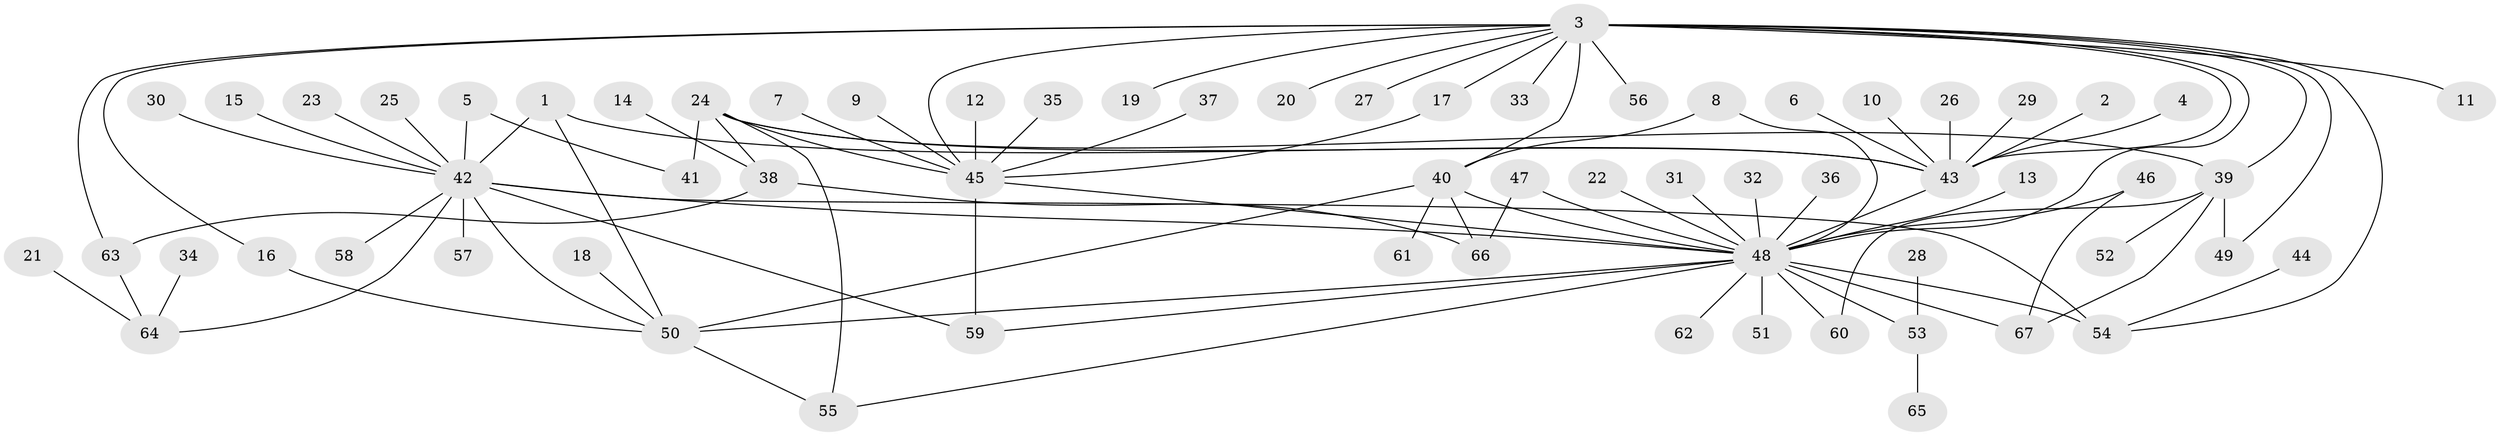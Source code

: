 // original degree distribution, {7: 0.03007518796992481, 12: 0.015037593984962405, 3: 0.10526315789473684, 6: 0.007518796992481203, 2: 0.22556390977443608, 1: 0.49624060150375937, 5: 0.03007518796992481, 20: 0.007518796992481203, 4: 0.06015037593984962, 9: 0.015037593984962405, 14: 0.007518796992481203}
// Generated by graph-tools (version 1.1) at 2025/25/03/09/25 03:25:54]
// undirected, 67 vertices, 93 edges
graph export_dot {
graph [start="1"]
  node [color=gray90,style=filled];
  1;
  2;
  3;
  4;
  5;
  6;
  7;
  8;
  9;
  10;
  11;
  12;
  13;
  14;
  15;
  16;
  17;
  18;
  19;
  20;
  21;
  22;
  23;
  24;
  25;
  26;
  27;
  28;
  29;
  30;
  31;
  32;
  33;
  34;
  35;
  36;
  37;
  38;
  39;
  40;
  41;
  42;
  43;
  44;
  45;
  46;
  47;
  48;
  49;
  50;
  51;
  52;
  53;
  54;
  55;
  56;
  57;
  58;
  59;
  60;
  61;
  62;
  63;
  64;
  65;
  66;
  67;
  1 -- 42 [weight=1.0];
  1 -- 43 [weight=1.0];
  1 -- 50 [weight=1.0];
  2 -- 43 [weight=1.0];
  3 -- 11 [weight=1.0];
  3 -- 16 [weight=1.0];
  3 -- 17 [weight=1.0];
  3 -- 19 [weight=1.0];
  3 -- 20 [weight=2.0];
  3 -- 27 [weight=1.0];
  3 -- 33 [weight=1.0];
  3 -- 39 [weight=1.0];
  3 -- 40 [weight=2.0];
  3 -- 43 [weight=2.0];
  3 -- 45 [weight=1.0];
  3 -- 48 [weight=1.0];
  3 -- 49 [weight=1.0];
  3 -- 54 [weight=1.0];
  3 -- 56 [weight=1.0];
  3 -- 63 [weight=1.0];
  4 -- 43 [weight=1.0];
  5 -- 41 [weight=1.0];
  5 -- 42 [weight=1.0];
  6 -- 43 [weight=1.0];
  7 -- 45 [weight=1.0];
  8 -- 40 [weight=1.0];
  8 -- 48 [weight=1.0];
  9 -- 45 [weight=1.0];
  10 -- 43 [weight=1.0];
  12 -- 45 [weight=1.0];
  13 -- 48 [weight=1.0];
  14 -- 38 [weight=1.0];
  15 -- 42 [weight=1.0];
  16 -- 50 [weight=1.0];
  17 -- 45 [weight=1.0];
  18 -- 50 [weight=1.0];
  21 -- 64 [weight=1.0];
  22 -- 48 [weight=1.0];
  23 -- 42 [weight=1.0];
  24 -- 38 [weight=1.0];
  24 -- 39 [weight=1.0];
  24 -- 41 [weight=1.0];
  24 -- 43 [weight=1.0];
  24 -- 45 [weight=1.0];
  24 -- 55 [weight=1.0];
  25 -- 42 [weight=1.0];
  26 -- 43 [weight=1.0];
  28 -- 53 [weight=1.0];
  29 -- 43 [weight=1.0];
  30 -- 42 [weight=1.0];
  31 -- 48 [weight=1.0];
  32 -- 48 [weight=1.0];
  34 -- 64 [weight=1.0];
  35 -- 45 [weight=1.0];
  36 -- 48 [weight=1.0];
  37 -- 45 [weight=1.0];
  38 -- 63 [weight=1.0];
  38 -- 66 [weight=1.0];
  39 -- 49 [weight=2.0];
  39 -- 52 [weight=1.0];
  39 -- 60 [weight=1.0];
  39 -- 67 [weight=1.0];
  40 -- 48 [weight=1.0];
  40 -- 50 [weight=2.0];
  40 -- 61 [weight=1.0];
  40 -- 66 [weight=1.0];
  42 -- 48 [weight=1.0];
  42 -- 50 [weight=1.0];
  42 -- 54 [weight=1.0];
  42 -- 57 [weight=1.0];
  42 -- 58 [weight=1.0];
  42 -- 59 [weight=1.0];
  42 -- 64 [weight=1.0];
  43 -- 48 [weight=1.0];
  44 -- 54 [weight=1.0];
  45 -- 48 [weight=1.0];
  45 -- 59 [weight=1.0];
  46 -- 48 [weight=1.0];
  46 -- 67 [weight=1.0];
  47 -- 48 [weight=1.0];
  47 -- 66 [weight=1.0];
  48 -- 50 [weight=1.0];
  48 -- 51 [weight=1.0];
  48 -- 53 [weight=1.0];
  48 -- 54 [weight=2.0];
  48 -- 55 [weight=1.0];
  48 -- 59 [weight=1.0];
  48 -- 60 [weight=1.0];
  48 -- 62 [weight=1.0];
  48 -- 67 [weight=1.0];
  50 -- 55 [weight=1.0];
  53 -- 65 [weight=1.0];
  63 -- 64 [weight=1.0];
}

